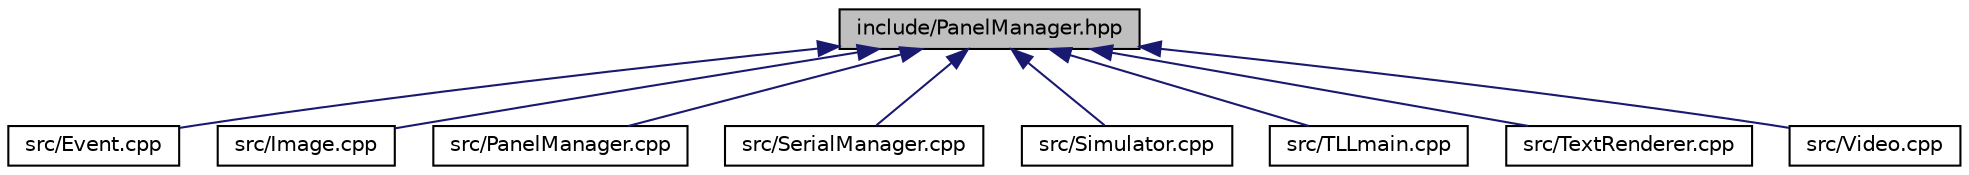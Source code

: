 digraph "include/PanelManager.hpp"
{
 // LATEX_PDF_SIZE
  edge [fontname="Helvetica",fontsize="10",labelfontname="Helvetica",labelfontsize="10"];
  node [fontname="Helvetica",fontsize="10",shape=record];
  Node1 [label="include/PanelManager.hpp",height=0.2,width=0.4,color="black", fillcolor="grey75", style="filled", fontcolor="black",tooltip="パネル情報管理クラス"];
  Node1 -> Node2 [dir="back",color="midnightblue",fontsize="10",style="solid",fontname="Helvetica"];
  Node2 [label="src/Event.cpp",height=0.2,width=0.4,color="black", fillcolor="white", style="filled",URL="$Event_8cpp.html",tooltip="Event handling."];
  Node1 -> Node3 [dir="back",color="midnightblue",fontsize="10",style="solid",fontname="Helvetica"];
  Node3 [label="src/Image.cpp",height=0.2,width=0.4,color="black", fillcolor="white", style="filled",URL="$Image_8cpp.html",tooltip="Image class."];
  Node1 -> Node4 [dir="back",color="midnightblue",fontsize="10",style="solid",fontname="Helvetica"];
  Node4 [label="src/PanelManager.cpp",height=0.2,width=0.4,color="black", fillcolor="white", style="filled",URL="$PanelManager_8cpp.html",tooltip="パネル情報管理クラスの実装"];
  Node1 -> Node5 [dir="back",color="midnightblue",fontsize="10",style="solid",fontname="Helvetica"];
  Node5 [label="src/SerialManager.cpp",height=0.2,width=0.4,color="black", fillcolor="white", style="filled",URL="$SerialManager_8cpp.html",tooltip="Implementing a class to manage serial communication."];
  Node1 -> Node6 [dir="back",color="midnightblue",fontsize="10",style="solid",fontname="Helvetica"];
  Node6 [label="src/Simulator.cpp",height=0.2,width=0.4,color="black", fillcolor="white", style="filled",URL="$Simulator_8cpp.html",tooltip="シミュレータークラスの実装"];
  Node1 -> Node7 [dir="back",color="midnightblue",fontsize="10",style="solid",fontname="Helvetica"];
  Node7 [label="src/TLLmain.cpp",height=0.2,width=0.4,color="black", fillcolor="white", style="filled",URL="$TLLmain_8cpp.html",tooltip="公開APIの実装"];
  Node1 -> Node8 [dir="back",color="midnightblue",fontsize="10",style="solid",fontname="Helvetica"];
  Node8 [label="src/TextRenderer.cpp",height=0.2,width=0.4,color="black", fillcolor="white", style="filled",URL="$TextRenderer_8cpp.html",tooltip="TextRenderer class."];
  Node1 -> Node9 [dir="back",color="midnightblue",fontsize="10",style="solid",fontname="Helvetica"];
  Node9 [label="src/Video.cpp",height=0.2,width=0.4,color="black", fillcolor="white", style="filled",URL="$Video_8cpp.html",tooltip="Video class."];
}

